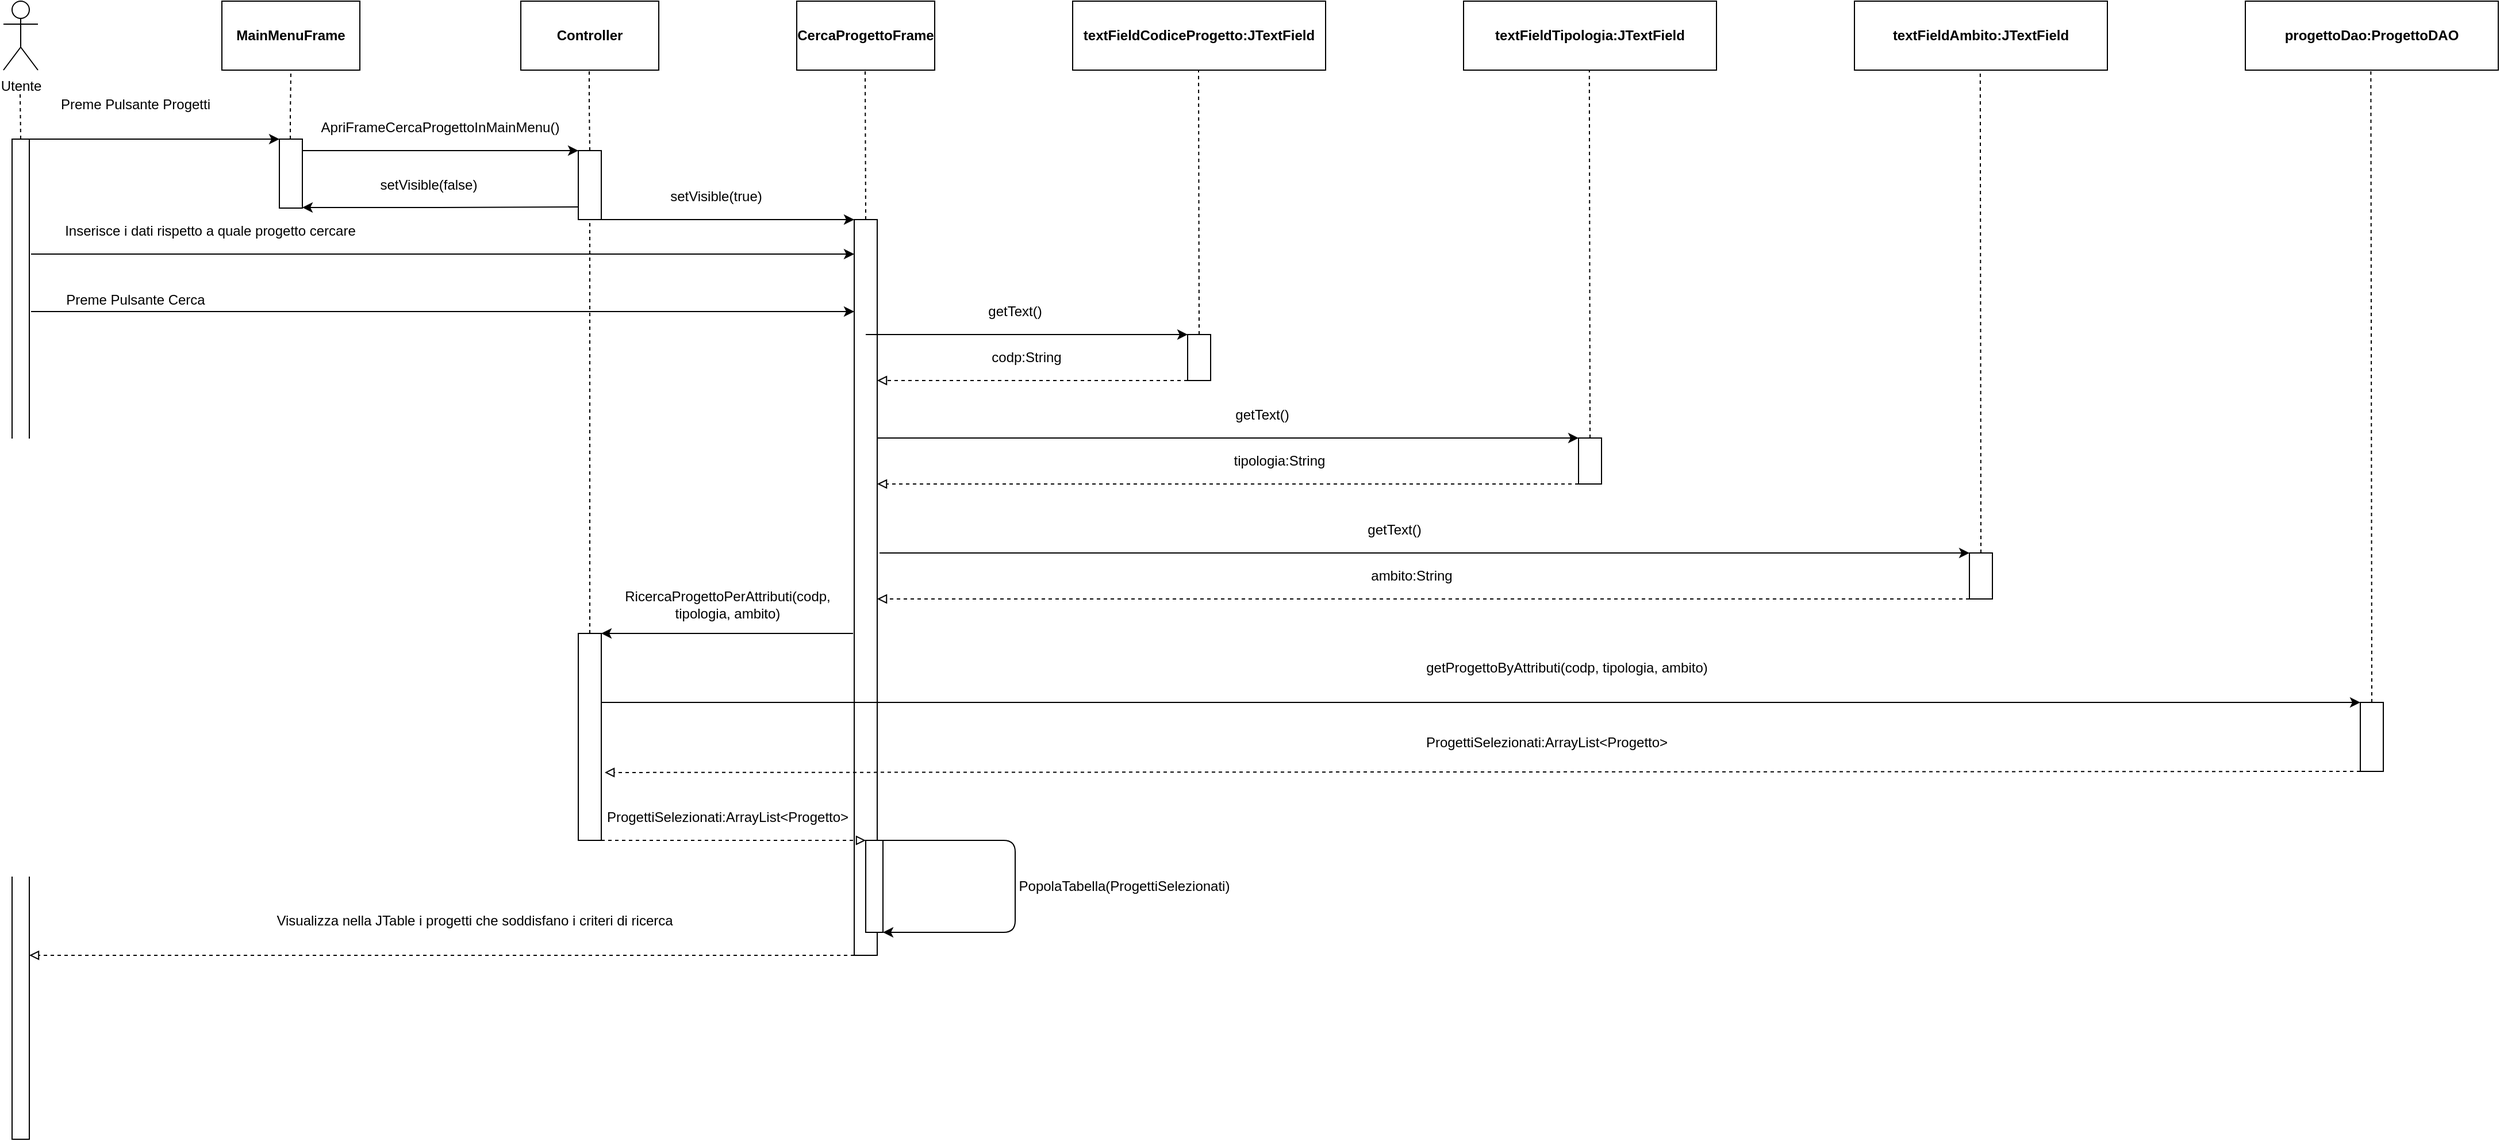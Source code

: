 <mxfile version="14.1.8" type="device"><diagram id="kgpKYQtTHZ0yAKxKKP6v" name="Page-1"><mxGraphModel dx="3637" dy="1700" grid="1" gridSize="10" guides="1" tooltips="1" connect="1" arrows="1" fold="1" page="1" pageScale="1" pageWidth="850" pageHeight="1100" math="0" shadow="0"><root><mxCell id="0"/><mxCell id="1" parent="0"/><mxCell id="M8sEYj_7lfC8QIT3AQZi-1" value="Utente" style="shape=umlActor;verticalLabelPosition=bottom;verticalAlign=top;html=1;outlineConnect=0;" vertex="1" parent="1"><mxGeometry x="-820" y="60" width="30" height="60" as="geometry"/></mxCell><mxCell id="M8sEYj_7lfC8QIT3AQZi-4" value="&lt;b&gt;MainMenuFrame&lt;/b&gt;" style="rounded=0;whiteSpace=wrap;html=1;" vertex="1" parent="1"><mxGeometry x="-630" y="60" width="120" height="60" as="geometry"/></mxCell><mxCell id="M8sEYj_7lfC8QIT3AQZi-7" value="" style="rounded=0;whiteSpace=wrap;html=1;" vertex="1" parent="1"><mxGeometry x="-812.5" y="180" width="15" height="870" as="geometry"/></mxCell><mxCell id="M8sEYj_7lfC8QIT3AQZi-9" value="" style="endArrow=none;dashed=1;html=1;exitX=0.5;exitY=0;exitDx=0;exitDy=0;" edge="1" parent="1" source="M8sEYj_7lfC8QIT3AQZi-7"><mxGeometry width="50" height="50" relative="1" as="geometry"><mxPoint x="-805.5" y="200" as="sourcePoint"/><mxPoint x="-805.5" y="140" as="targetPoint"/><Array as="points"/></mxGeometry></mxCell><mxCell id="M8sEYj_7lfC8QIT3AQZi-10" value="" style="endArrow=none;dashed=1;html=1;entryX=0.5;entryY=1;entryDx=0;entryDy=0;" edge="1" parent="1" target="M8sEYj_7lfC8QIT3AQZi-4"><mxGeometry width="50" height="50" relative="1" as="geometry"><mxPoint x="-570.5" y="180" as="sourcePoint"/><mxPoint x="-570.5" y="110" as="targetPoint"/><Array as="points"><mxPoint x="-570.5" y="170"/><mxPoint x="-570.5" y="160"/></Array></mxGeometry></mxCell><mxCell id="M8sEYj_7lfC8QIT3AQZi-11" value="" style="endArrow=classic;html=1;" edge="1" parent="1"><mxGeometry width="50" height="50" relative="1" as="geometry"><mxPoint x="-797.5" y="180" as="sourcePoint"/><mxPoint x="-580" y="180" as="targetPoint"/><Array as="points"/></mxGeometry></mxCell><mxCell id="M8sEYj_7lfC8QIT3AQZi-12" value="" style="rounded=0;whiteSpace=wrap;html=1;" vertex="1" parent="1"><mxGeometry x="-580" y="180" width="20" height="60" as="geometry"/></mxCell><mxCell id="M8sEYj_7lfC8QIT3AQZi-15" value="" style="endArrow=classic;html=1;" edge="1" parent="1"><mxGeometry width="50" height="50" relative="1" as="geometry"><mxPoint x="-560" y="190" as="sourcePoint"/><mxPoint x="-320" y="190" as="targetPoint"/><Array as="points"><mxPoint x="-470" y="190"/></Array></mxGeometry></mxCell><mxCell id="M8sEYj_7lfC8QIT3AQZi-16" value="&lt;b&gt;Controller&lt;/b&gt;" style="rounded=0;whiteSpace=wrap;html=1;" vertex="1" parent="1"><mxGeometry x="-370" y="60" width="120" height="60" as="geometry"/></mxCell><mxCell id="M8sEYj_7lfC8QIT3AQZi-17" value="" style="endArrow=none;dashed=1;html=1;exitX=0.5;exitY=0;exitDx=0;exitDy=0;" edge="1" parent="1" source="M8sEYj_7lfC8QIT3AQZi-18"><mxGeometry width="50" height="50" relative="1" as="geometry"><mxPoint x="-310.5" y="180" as="sourcePoint"/><mxPoint x="-310.5" y="120" as="targetPoint"/><Array as="points"><mxPoint x="-310.5" y="150"/></Array></mxGeometry></mxCell><mxCell id="M8sEYj_7lfC8QIT3AQZi-18" value="" style="whiteSpace=wrap;html=1;rounded=0;" vertex="1" parent="1"><mxGeometry x="-320" y="190" width="20" height="60" as="geometry"/></mxCell><mxCell id="M8sEYj_7lfC8QIT3AQZi-22" value="ApriFrameCercaProgettoInMainMenu()" style="text;html=1;strokeColor=none;fillColor=none;align=center;verticalAlign=middle;whiteSpace=wrap;rounded=0;" vertex="1" parent="1"><mxGeometry x="-460" y="160" width="40" height="20" as="geometry"/></mxCell><mxCell id="M8sEYj_7lfC8QIT3AQZi-24" value="" style="endArrow=classic;html=1;" edge="1" parent="1"><mxGeometry width="50" height="50" relative="1" as="geometry"><mxPoint x="-320" y="239" as="sourcePoint"/><mxPoint x="-560" y="239.5" as="targetPoint"/><Array as="points"><mxPoint x="-450" y="239.5"/></Array></mxGeometry></mxCell><mxCell id="M8sEYj_7lfC8QIT3AQZi-25" value="setVisible(false)" style="text;html=1;strokeColor=none;fillColor=none;align=center;verticalAlign=middle;whiteSpace=wrap;rounded=0;" vertex="1" parent="1"><mxGeometry x="-540" y="210" width="180" height="20" as="geometry"/></mxCell><mxCell id="M8sEYj_7lfC8QIT3AQZi-26" value="&lt;b&gt;CercaProgettoFrame&lt;/b&gt;" style="rounded=0;whiteSpace=wrap;html=1;" vertex="1" parent="1"><mxGeometry x="-130" y="60" width="120" height="60" as="geometry"/></mxCell><mxCell id="M8sEYj_7lfC8QIT3AQZi-27" value="" style="rounded=0;whiteSpace=wrap;html=1;" vertex="1" parent="1"><mxGeometry x="-80" y="250" width="20" height="640" as="geometry"/></mxCell><mxCell id="M8sEYj_7lfC8QIT3AQZi-28" value="" style="endArrow=none;dashed=1;html=1;exitX=0.5;exitY=0;exitDx=0;exitDy=0;" edge="1" parent="1" source="M8sEYj_7lfC8QIT3AQZi-27"><mxGeometry width="50" height="50" relative="1" as="geometry"><mxPoint x="-70.5" y="180" as="sourcePoint"/><mxPoint x="-70.5" y="120" as="targetPoint"/></mxGeometry></mxCell><mxCell id="M8sEYj_7lfC8QIT3AQZi-31" value="" style="endArrow=classic;html=1;exitX=1;exitY=1;exitDx=0;exitDy=0;entryX=0;entryY=0;entryDx=0;entryDy=0;" edge="1" parent="1" source="M8sEYj_7lfC8QIT3AQZi-18" target="M8sEYj_7lfC8QIT3AQZi-27"><mxGeometry width="50" height="50" relative="1" as="geometry"><mxPoint x="-260" y="310" as="sourcePoint"/><mxPoint x="-210" y="260" as="targetPoint"/></mxGeometry></mxCell><mxCell id="M8sEYj_7lfC8QIT3AQZi-32" value="setVisible(true)" style="text;html=1;strokeColor=none;fillColor=none;align=center;verticalAlign=middle;whiteSpace=wrap;rounded=0;" vertex="1" parent="1"><mxGeometry x="-260" y="220" width="120" height="20" as="geometry"/></mxCell><mxCell id="M8sEYj_7lfC8QIT3AQZi-33" value="" style="endArrow=classic;html=1;" edge="1" parent="1"><mxGeometry width="50" height="50" relative="1" as="geometry"><mxPoint x="-796" y="280" as="sourcePoint"/><mxPoint x="-80" y="280" as="targetPoint"/><Array as="points"><mxPoint x="-420" y="280"/></Array></mxGeometry></mxCell><mxCell id="M8sEYj_7lfC8QIT3AQZi-34" value="Inserisce i dati rispetto a quale progetto cercare" style="text;html=1;strokeColor=none;fillColor=none;align=center;verticalAlign=middle;whiteSpace=wrap;rounded=0;" vertex="1" parent="1"><mxGeometry x="-780" y="250" width="280" height="20" as="geometry"/></mxCell><mxCell id="M8sEYj_7lfC8QIT3AQZi-39" value="" style="endArrow=classic;html=1;" edge="1" parent="1"><mxGeometry width="50" height="50" relative="1" as="geometry"><mxPoint x="-796" y="330" as="sourcePoint"/><mxPoint x="-80" y="330" as="targetPoint"/></mxGeometry></mxCell><mxCell id="M8sEYj_7lfC8QIT3AQZi-40" value="Preme Pulsante Cerca" style="text;html=1;strokeColor=none;fillColor=none;align=center;verticalAlign=middle;whiteSpace=wrap;rounded=0;" vertex="1" parent="1"><mxGeometry x="-770" y="310" width="130" height="20" as="geometry"/></mxCell><mxCell id="M8sEYj_7lfC8QIT3AQZi-41" value="Preme Pulsante Progetti" style="text;html=1;strokeColor=none;fillColor=none;align=center;verticalAlign=middle;whiteSpace=wrap;rounded=0;" vertex="1" parent="1"><mxGeometry x="-790" y="140" width="170" height="20" as="geometry"/></mxCell><mxCell id="M8sEYj_7lfC8QIT3AQZi-43" value="&lt;b&gt;textFieldCodiceProgetto:JTextField&lt;/b&gt;" style="rounded=0;whiteSpace=wrap;html=1;" vertex="1" parent="1"><mxGeometry x="110" y="60" width="220" height="60" as="geometry"/></mxCell><mxCell id="M8sEYj_7lfC8QIT3AQZi-44" value="" style="endArrow=none;dashed=1;html=1;entryX=0.5;entryY=1;entryDx=0;entryDy=0;exitX=0.5;exitY=0;exitDx=0;exitDy=0;" edge="1" parent="1" source="M8sEYj_7lfC8QIT3AQZi-76" target="M8sEYj_7lfC8QIT3AQZi-18"><mxGeometry width="50" height="50" relative="1" as="geometry"><mxPoint x="-310" y="570" as="sourcePoint"/><mxPoint x="-425.385" y="470" as="targetPoint"/></mxGeometry></mxCell><mxCell id="M8sEYj_7lfC8QIT3AQZi-45" value="" style="endArrow=none;dashed=1;html=1;exitX=0.5;exitY=0;exitDx=0;exitDy=0;" edge="1" parent="1" source="M8sEYj_7lfC8QIT3AQZi-47"><mxGeometry width="50" height="50" relative="1" as="geometry"><mxPoint x="220" y="330" as="sourcePoint"/><mxPoint x="219.5" y="120" as="targetPoint"/></mxGeometry></mxCell><mxCell id="M8sEYj_7lfC8QIT3AQZi-46" value="" style="endArrow=classic;html=1;entryX=0;entryY=0;entryDx=0;entryDy=0;" edge="1" parent="1" target="M8sEYj_7lfC8QIT3AQZi-47"><mxGeometry width="50" height="50" relative="1" as="geometry"><mxPoint x="-70" y="350" as="sourcePoint"/><mxPoint x="200" y="350" as="targetPoint"/></mxGeometry></mxCell><mxCell id="M8sEYj_7lfC8QIT3AQZi-47" value="" style="rounded=0;whiteSpace=wrap;html=1;" vertex="1" parent="1"><mxGeometry x="210" y="350" width="20" height="40" as="geometry"/></mxCell><mxCell id="M8sEYj_7lfC8QIT3AQZi-49" value="getText()" style="text;html=1;strokeColor=none;fillColor=none;align=center;verticalAlign=middle;whiteSpace=wrap;rounded=0;" vertex="1" parent="1"><mxGeometry x="20" y="320" width="80" height="20" as="geometry"/></mxCell><mxCell id="M8sEYj_7lfC8QIT3AQZi-54" value="" style="endArrow=block;html=1;jumpStyle=none;sketch=0;dashed=1;endFill=0;" edge="1" parent="1"><mxGeometry width="50" height="50" relative="1" as="geometry"><mxPoint x="210" y="390" as="sourcePoint"/><mxPoint x="-60" y="390" as="targetPoint"/></mxGeometry></mxCell><mxCell id="M8sEYj_7lfC8QIT3AQZi-55" value="codp:String" style="text;html=1;strokeColor=none;fillColor=none;align=center;verticalAlign=middle;whiteSpace=wrap;rounded=0;" vertex="1" parent="1"><mxGeometry x="30" y="360" width="80" height="20" as="geometry"/></mxCell><mxCell id="M8sEYj_7lfC8QIT3AQZi-58" value="&lt;b&gt;textFieldTipologia:JTextField&lt;/b&gt;" style="rounded=0;whiteSpace=wrap;html=1;" vertex="1" parent="1"><mxGeometry x="450" y="60" width="220" height="60" as="geometry"/></mxCell><mxCell id="M8sEYj_7lfC8QIT3AQZi-59" value="" style="rounded=0;whiteSpace=wrap;html=1;" vertex="1" parent="1"><mxGeometry x="550" y="440" width="20" height="40" as="geometry"/></mxCell><mxCell id="M8sEYj_7lfC8QIT3AQZi-61" value="" style="endArrow=classic;html=1;" edge="1" parent="1"><mxGeometry width="50" height="50" relative="1" as="geometry"><mxPoint x="-60" y="440" as="sourcePoint"/><mxPoint x="550" y="440" as="targetPoint"/></mxGeometry></mxCell><mxCell id="M8sEYj_7lfC8QIT3AQZi-62" value="" style="endArrow=none;dashed=1;html=1;exitX=0.5;exitY=0;exitDx=0;exitDy=0;" edge="1" parent="1" source="M8sEYj_7lfC8QIT3AQZi-59"><mxGeometry width="50" height="50" relative="1" as="geometry"><mxPoint x="559" y="420" as="sourcePoint"/><mxPoint x="559.41" y="120" as="targetPoint"/><Array as="points"/></mxGeometry></mxCell><mxCell id="M8sEYj_7lfC8QIT3AQZi-63" value="getText()" style="text;html=1;strokeColor=none;fillColor=none;align=center;verticalAlign=middle;whiteSpace=wrap;rounded=0;" vertex="1" parent="1"><mxGeometry x="240" y="410" width="70" height="20" as="geometry"/></mxCell><mxCell id="M8sEYj_7lfC8QIT3AQZi-64" value="" style="endArrow=block;html=1;dashed=1;endFill=0;" edge="1" parent="1"><mxGeometry width="50" height="50" relative="1" as="geometry"><mxPoint x="550" y="480" as="sourcePoint"/><mxPoint x="-60" y="480" as="targetPoint"/><Array as="points"><mxPoint x="500" y="480"/></Array></mxGeometry></mxCell><mxCell id="M8sEYj_7lfC8QIT3AQZi-65" value="tipologia:String" style="text;html=1;strokeColor=none;fillColor=none;align=center;verticalAlign=middle;whiteSpace=wrap;rounded=0;" vertex="1" parent="1"><mxGeometry x="240" y="450" width="100" height="20" as="geometry"/></mxCell><mxCell id="M8sEYj_7lfC8QIT3AQZi-66" value="&lt;b&gt;textFieldAmbito:JTextField&lt;/b&gt;" style="rounded=0;whiteSpace=wrap;html=1;" vertex="1" parent="1"><mxGeometry x="790" y="60" width="220" height="60" as="geometry"/></mxCell><mxCell id="M8sEYj_7lfC8QIT3AQZi-67" value="" style="endArrow=none;dashed=1;html=1;exitX=0.5;exitY=0;exitDx=0;exitDy=0;" edge="1" parent="1" source="M8sEYj_7lfC8QIT3AQZi-68"><mxGeometry width="50" height="50" relative="1" as="geometry"><mxPoint x="899" y="530" as="sourcePoint"/><mxPoint x="899.41" y="120" as="targetPoint"/></mxGeometry></mxCell><mxCell id="M8sEYj_7lfC8QIT3AQZi-68" value="" style="rounded=0;whiteSpace=wrap;html=1;" vertex="1" parent="1"><mxGeometry x="890" y="540" width="20" height="40" as="geometry"/></mxCell><mxCell id="M8sEYj_7lfC8QIT3AQZi-70" value="" style="endArrow=classic;html=1;" edge="1" parent="1"><mxGeometry width="50" height="50" relative="1" as="geometry"><mxPoint x="-58" y="540" as="sourcePoint"/><mxPoint x="890" y="540" as="targetPoint"/></mxGeometry></mxCell><mxCell id="M8sEYj_7lfC8QIT3AQZi-71" value="getText()" style="text;html=1;strokeColor=none;fillColor=none;align=center;verticalAlign=middle;whiteSpace=wrap;rounded=0;" vertex="1" parent="1"><mxGeometry x="370" y="510" width="40" height="20" as="geometry"/></mxCell><mxCell id="M8sEYj_7lfC8QIT3AQZi-72" value="" style="endArrow=block;html=1;dashed=1;endFill=0;" edge="1" parent="1"><mxGeometry width="50" height="50" relative="1" as="geometry"><mxPoint x="890" y="580" as="sourcePoint"/><mxPoint x="-60" y="580" as="targetPoint"/></mxGeometry></mxCell><mxCell id="M8sEYj_7lfC8QIT3AQZi-73" value="ambito:String" style="text;html=1;strokeColor=none;fillColor=none;align=center;verticalAlign=middle;whiteSpace=wrap;rounded=0;" vertex="1" parent="1"><mxGeometry x="360" y="550" width="90" height="20" as="geometry"/></mxCell><mxCell id="M8sEYj_7lfC8QIT3AQZi-74" value="" style="endArrow=classic;html=1;" edge="1" parent="1"><mxGeometry width="50" height="50" relative="1" as="geometry"><mxPoint x="-81" y="610" as="sourcePoint"/><mxPoint x="-300" y="610" as="targetPoint"/><Array as="points"><mxPoint x="-220" y="610"/></Array></mxGeometry></mxCell><mxCell id="M8sEYj_7lfC8QIT3AQZi-76" value="" style="rounded=0;whiteSpace=wrap;html=1;" vertex="1" parent="1"><mxGeometry x="-320" y="610" width="20" height="180" as="geometry"/></mxCell><mxCell id="M8sEYj_7lfC8QIT3AQZi-77" value="RicercaProgettoPerAttributi(codp, tipologia, ambito)" style="text;html=1;strokeColor=none;fillColor=none;align=center;verticalAlign=middle;whiteSpace=wrap;rounded=0;" vertex="1" parent="1"><mxGeometry x="-300" y="570" width="220" height="30" as="geometry"/></mxCell><mxCell id="M8sEYj_7lfC8QIT3AQZi-78" value="&lt;b&gt;progettoDao:ProgettoDAO&lt;/b&gt;" style="rounded=0;whiteSpace=wrap;html=1;" vertex="1" parent="1"><mxGeometry x="1130" y="60" width="220" height="60" as="geometry"/></mxCell><mxCell id="M8sEYj_7lfC8QIT3AQZi-79" value="" style="endArrow=none;dashed=1;html=1;exitX=0.5;exitY=0;exitDx=0;exitDy=0;" edge="1" parent="1" source="M8sEYj_7lfC8QIT3AQZi-81"><mxGeometry width="50" height="50" relative="1" as="geometry"><mxPoint x="1239" y="650" as="sourcePoint"/><mxPoint x="1239.17" y="120" as="targetPoint"/></mxGeometry></mxCell><mxCell id="M8sEYj_7lfC8QIT3AQZi-80" value="" style="endArrow=classic;html=1;entryX=0;entryY=0;entryDx=0;entryDy=0;" edge="1" parent="1" target="M8sEYj_7lfC8QIT3AQZi-81"><mxGeometry width="50" height="50" relative="1" as="geometry"><mxPoint x="-300" y="670" as="sourcePoint"/><mxPoint x="1210" y="670" as="targetPoint"/></mxGeometry></mxCell><mxCell id="M8sEYj_7lfC8QIT3AQZi-81" value="" style="rounded=0;whiteSpace=wrap;html=1;" vertex="1" parent="1"><mxGeometry x="1230" y="670" width="20" height="60" as="geometry"/></mxCell><mxCell id="M8sEYj_7lfC8QIT3AQZi-82" value="getProgettoByAttributi(codp, tipologia, ambito)" style="text;html=1;strokeColor=none;fillColor=none;align=center;verticalAlign=middle;whiteSpace=wrap;rounded=0;" vertex="1" parent="1"><mxGeometry x="340" y="630" width="400" height="20" as="geometry"/></mxCell><mxCell id="M8sEYj_7lfC8QIT3AQZi-83" value="" style="endArrow=block;html=1;dashed=1;endFill=0;entryX=1.15;entryY=0.672;entryDx=0;entryDy=0;entryPerimeter=0;" edge="1" parent="1" target="M8sEYj_7lfC8QIT3AQZi-76"><mxGeometry width="50" height="50" relative="1" as="geometry"><mxPoint x="1230" y="730" as="sourcePoint"/><mxPoint x="-290" y="730" as="targetPoint"/></mxGeometry></mxCell><mxCell id="M8sEYj_7lfC8QIT3AQZi-84" value="ProgettiSelezionati:ArrayList&amp;lt;Progetto&amp;gt;" style="text;html=1;strokeColor=none;fillColor=none;align=center;verticalAlign=middle;whiteSpace=wrap;rounded=0;" vertex="1" parent="1"><mxGeometry x="280" y="695" width="485" height="20" as="geometry"/></mxCell><mxCell id="M8sEYj_7lfC8QIT3AQZi-86" value="" style="endArrow=classic;html=1;entryX=1;entryY=1;entryDx=0;entryDy=0;exitX=1;exitY=0;exitDx=0;exitDy=0;" edge="1" parent="1" source="M8sEYj_7lfC8QIT3AQZi-88" target="M8sEYj_7lfC8QIT3AQZi-88"><mxGeometry width="50" height="50" relative="1" as="geometry"><mxPoint x="-40" y="790" as="sourcePoint"/><mxPoint x="60" y="870" as="targetPoint"/><Array as="points"><mxPoint x="60" y="790"/><mxPoint x="60" y="870"/></Array></mxGeometry></mxCell><mxCell id="M8sEYj_7lfC8QIT3AQZi-87" value="PopolaTabella(ProgettiSelezionati)" style="text;html=1;strokeColor=none;fillColor=none;align=center;verticalAlign=middle;whiteSpace=wrap;rounded=0;" vertex="1" parent="1"><mxGeometry x="40" y="820" width="230" height="20" as="geometry"/></mxCell><mxCell id="M8sEYj_7lfC8QIT3AQZi-88" value="" style="rounded=0;whiteSpace=wrap;html=1;" vertex="1" parent="1"><mxGeometry x="-70" y="790" width="15" height="80" as="geometry"/></mxCell><mxCell id="M8sEYj_7lfC8QIT3AQZi-89" value="" style="endArrow=block;html=1;exitX=1;exitY=1;exitDx=0;exitDy=0;entryX=0;entryY=0;entryDx=0;entryDy=0;dashed=1;endFill=0;" edge="1" parent="1" source="M8sEYj_7lfC8QIT3AQZi-76" target="M8sEYj_7lfC8QIT3AQZi-88"><mxGeometry width="50" height="50" relative="1" as="geometry"><mxPoint x="-290" y="791" as="sourcePoint"/><mxPoint x="-90" y="791" as="targetPoint"/><Array as="points"><mxPoint x="-230" y="790"/></Array></mxGeometry></mxCell><mxCell id="M8sEYj_7lfC8QIT3AQZi-90" style="edgeStyle=orthogonalEdgeStyle;rounded=0;sketch=0;jumpStyle=none;orthogonalLoop=1;jettySize=auto;html=1;exitX=0.5;exitY=1;exitDx=0;exitDy=0;endArrow=block;endFill=0;" edge="1" parent="1" source="M8sEYj_7lfC8QIT3AQZi-76" target="M8sEYj_7lfC8QIT3AQZi-76"><mxGeometry relative="1" as="geometry"/></mxCell><mxCell id="M8sEYj_7lfC8QIT3AQZi-91" value="ProgettiSelezionati:ArrayList&amp;lt;Progetto&amp;gt;" style="text;html=1;strokeColor=none;fillColor=none;align=center;verticalAlign=middle;whiteSpace=wrap;rounded=0;" vertex="1" parent="1"><mxGeometry x="-270" y="760" width="160" height="20" as="geometry"/></mxCell><mxCell id="M8sEYj_7lfC8QIT3AQZi-92" value="" style="endArrow=block;html=1;dashed=1;exitX=0;exitY=1;exitDx=0;exitDy=0;endFill=0;" edge="1" parent="1" source="M8sEYj_7lfC8QIT3AQZi-27"><mxGeometry width="50" height="50" relative="1" as="geometry"><mxPoint x="-90" y="880" as="sourcePoint"/><mxPoint x="-797.5" y="890" as="targetPoint"/></mxGeometry></mxCell><mxCell id="M8sEYj_7lfC8QIT3AQZi-94" value="Visualizza nella JTable i progetti che soddisfano i criteri di ricerca" style="text;html=1;strokeColor=none;fillColor=none;align=center;verticalAlign=middle;whiteSpace=wrap;rounded=0;" vertex="1" parent="1"><mxGeometry x="-690" y="850" width="560" height="20" as="geometry"/></mxCell></root></mxGraphModel></diagram></mxfile>